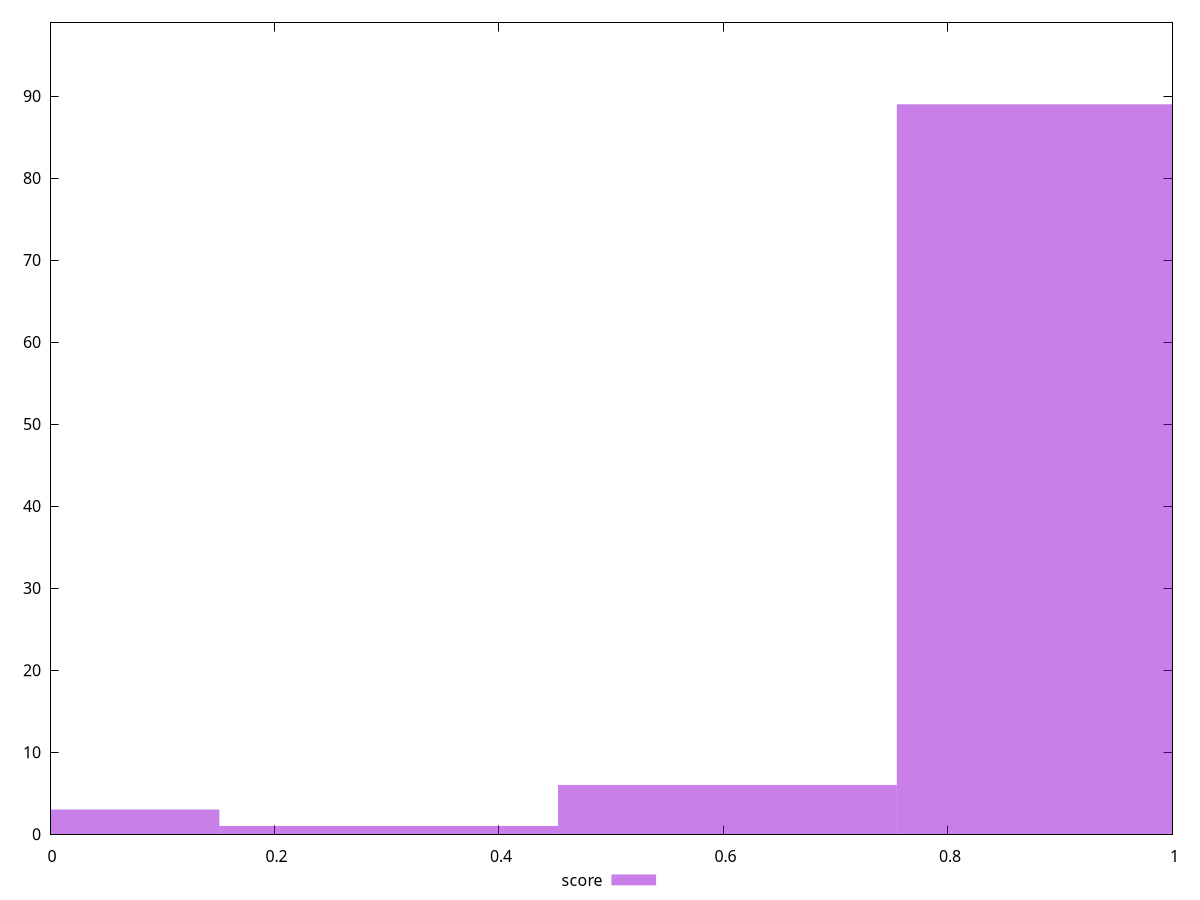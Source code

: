 reset

$score <<EOF
0 3
0.6035266253370773 6
0.9052899380056161 89
0.3017633126685387 1
EOF

set key outside below
set boxwidth 0.3017633126685387
set xrange [0:1]
set yrange [0:99]
set trange [0:99]
set style fill transparent solid 0.5 noborder
set terminal svg size 640, 490 enhanced background rgb 'white'
set output "report/report_00029_2021-02-24T13-36-40.390Z/estimated-input-latency/samples/card/score/histogram.svg"

plot $score title "score" with boxes

reset
